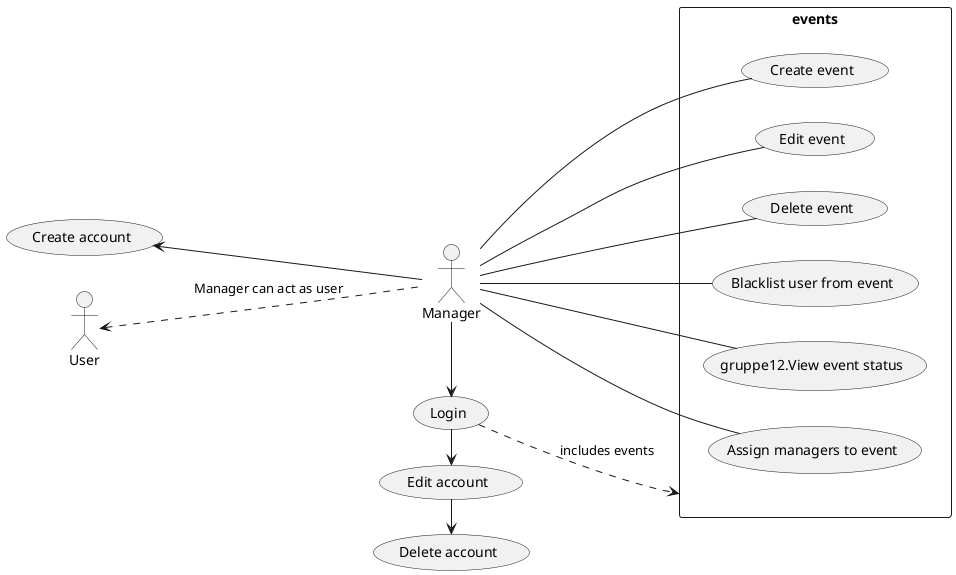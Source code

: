 @startuml

left to right direction
skinparam packageStyle rectangle
actor User as Basics
actor Manager as User

Basics <.- User : Manager can act as user

User -> (Login)
(Login) .> events : includes events
User -up-> (Create account)

(Login) -> (Edit account)
(Edit account) -> (Delete account)
rectangle events {
  User -- (Create event)
  User -- (Edit event)
  User -- (Delete event)
  User -- (Blacklist user from event)
  User -- (gruppe12.View event status)
  User -- (Assign managers to event)
}
@enduml